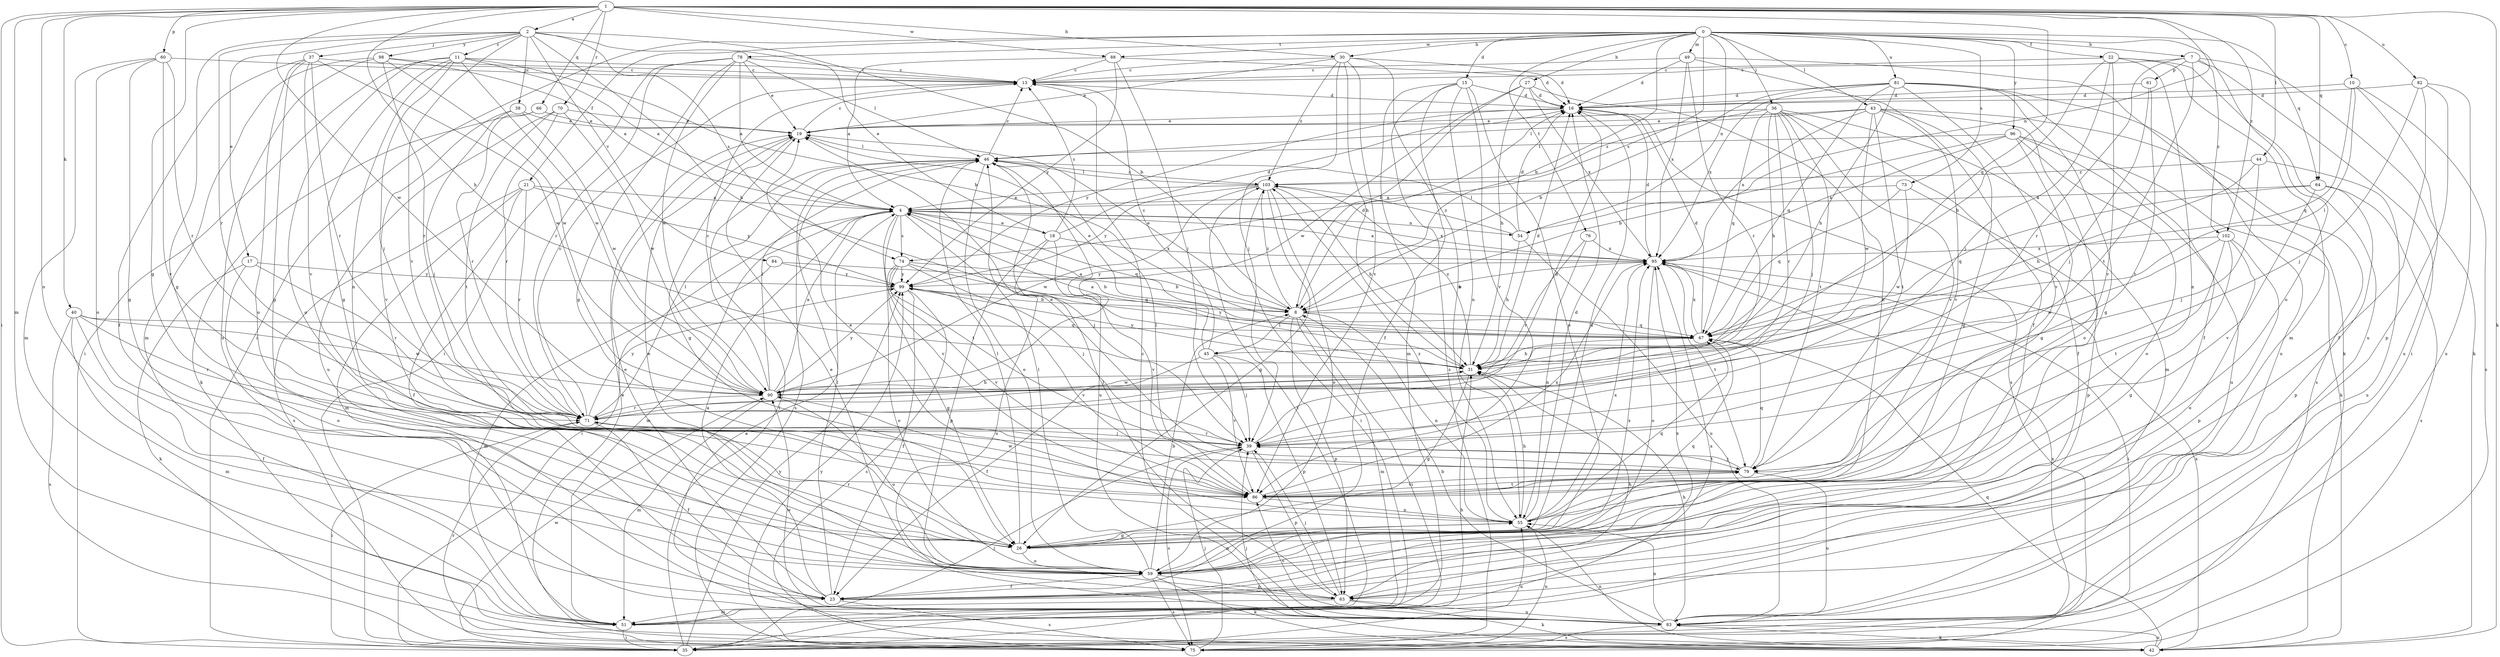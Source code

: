 strict digraph  {
0;
1;
2;
4;
7;
8;
10;
11;
13;
15;
16;
17;
18;
19;
21;
22;
23;
26;
27;
30;
31;
35;
36;
37;
38;
39;
40;
42;
43;
44;
45;
46;
49;
51;
54;
55;
59;
60;
61;
63;
64;
66;
67;
70;
71;
73;
74;
75;
76;
78;
79;
81;
82;
83;
84;
86;
88;
90;
95;
96;
98;
99;
102;
103;
0 -> 7  [label=b];
0 -> 8  [label=b];
0 -> 15  [label=d];
0 -> 21  [label=f];
0 -> 22  [label=f];
0 -> 27  [label=h];
0 -> 30  [label=h];
0 -> 35  [label=i];
0 -> 36  [label=j];
0 -> 43  [label=l];
0 -> 49  [label=m];
0 -> 54  [label=n];
0 -> 59  [label=o];
0 -> 64  [label=q];
0 -> 73  [label=s];
0 -> 74  [label=s];
0 -> 76  [label=t];
0 -> 78  [label=t];
0 -> 81  [label=u];
0 -> 88  [label=w];
0 -> 96  [label=y];
1 -> 2  [label=a];
1 -> 10  [label=c];
1 -> 26  [label=g];
1 -> 30  [label=h];
1 -> 31  [label=h];
1 -> 35  [label=i];
1 -> 40  [label=k];
1 -> 42  [label=k];
1 -> 44  [label=l];
1 -> 51  [label=m];
1 -> 54  [label=n];
1 -> 59  [label=o];
1 -> 60  [label=p];
1 -> 64  [label=q];
1 -> 66  [label=q];
1 -> 67  [label=q];
1 -> 70  [label=r];
1 -> 82  [label=u];
1 -> 88  [label=w];
1 -> 90  [label=w];
1 -> 102  [label=z];
2 -> 8  [label=b];
2 -> 11  [label=c];
2 -> 17  [label=e];
2 -> 18  [label=e];
2 -> 26  [label=g];
2 -> 31  [label=h];
2 -> 37  [label=j];
2 -> 38  [label=j];
2 -> 71  [label=r];
2 -> 74  [label=s];
2 -> 84  [label=v];
2 -> 86  [label=v];
2 -> 98  [label=y];
4 -> 18  [label=e];
4 -> 35  [label=i];
4 -> 39  [label=j];
4 -> 51  [label=m];
4 -> 54  [label=n];
4 -> 67  [label=q];
4 -> 74  [label=s];
4 -> 79  [label=t];
4 -> 86  [label=v];
4 -> 95  [label=x];
7 -> 13  [label=c];
7 -> 35  [label=i];
7 -> 42  [label=k];
7 -> 61  [label=p];
7 -> 71  [label=r];
7 -> 79  [label=t];
7 -> 102  [label=z];
8 -> 16  [label=d];
8 -> 19  [label=e];
8 -> 35  [label=i];
8 -> 45  [label=l];
8 -> 51  [label=m];
8 -> 55  [label=n];
8 -> 63  [label=p];
8 -> 67  [label=q];
8 -> 103  [label=z];
10 -> 16  [label=d];
10 -> 45  [label=l];
10 -> 67  [label=q];
10 -> 75  [label=s];
10 -> 83  [label=u];
11 -> 4  [label=a];
11 -> 8  [label=b];
11 -> 13  [label=c];
11 -> 26  [label=g];
11 -> 35  [label=i];
11 -> 39  [label=j];
11 -> 55  [label=n];
11 -> 59  [label=o];
11 -> 90  [label=w];
13 -> 16  [label=d];
15 -> 16  [label=d];
15 -> 23  [label=f];
15 -> 51  [label=m];
15 -> 55  [label=n];
15 -> 59  [label=o];
15 -> 75  [label=s];
15 -> 86  [label=v];
16 -> 19  [label=e];
16 -> 75  [label=s];
16 -> 99  [label=y];
17 -> 42  [label=k];
17 -> 59  [label=o];
17 -> 71  [label=r];
17 -> 99  [label=y];
18 -> 13  [label=c];
18 -> 16  [label=d];
18 -> 63  [label=p];
18 -> 83  [label=u];
18 -> 86  [label=v];
18 -> 95  [label=x];
19 -> 13  [label=c];
19 -> 26  [label=g];
19 -> 46  [label=l];
21 -> 4  [label=a];
21 -> 23  [label=f];
21 -> 51  [label=m];
21 -> 71  [label=r];
21 -> 75  [label=s];
21 -> 99  [label=y];
22 -> 13  [label=c];
22 -> 31  [label=h];
22 -> 39  [label=j];
22 -> 51  [label=m];
22 -> 55  [label=n];
22 -> 83  [label=u];
22 -> 86  [label=v];
23 -> 4  [label=a];
23 -> 19  [label=e];
23 -> 46  [label=l];
23 -> 75  [label=s];
23 -> 95  [label=x];
26 -> 16  [label=d];
26 -> 46  [label=l];
26 -> 59  [label=o];
26 -> 67  [label=q];
26 -> 71  [label=r];
27 -> 8  [label=b];
27 -> 16  [label=d];
27 -> 31  [label=h];
27 -> 55  [label=n];
27 -> 90  [label=w];
27 -> 95  [label=x];
30 -> 13  [label=c];
30 -> 16  [label=d];
30 -> 19  [label=e];
30 -> 31  [label=h];
30 -> 39  [label=j];
30 -> 55  [label=n];
30 -> 86  [label=v];
30 -> 103  [label=z];
31 -> 4  [label=a];
31 -> 16  [label=d];
31 -> 26  [label=g];
31 -> 90  [label=w];
31 -> 99  [label=y];
31 -> 103  [label=z];
35 -> 31  [label=h];
35 -> 39  [label=j];
35 -> 46  [label=l];
35 -> 55  [label=n];
35 -> 90  [label=w];
35 -> 95  [label=x];
35 -> 99  [label=y];
36 -> 19  [label=e];
36 -> 23  [label=f];
36 -> 31  [label=h];
36 -> 39  [label=j];
36 -> 51  [label=m];
36 -> 67  [label=q];
36 -> 71  [label=r];
36 -> 79  [label=t];
36 -> 86  [label=v];
36 -> 103  [label=z];
37 -> 13  [label=c];
37 -> 23  [label=f];
37 -> 26  [label=g];
37 -> 59  [label=o];
37 -> 71  [label=r];
37 -> 86  [label=v];
37 -> 90  [label=w];
38 -> 19  [label=e];
38 -> 39  [label=j];
38 -> 86  [label=v];
38 -> 90  [label=w];
39 -> 16  [label=d];
39 -> 63  [label=p];
39 -> 71  [label=r];
39 -> 75  [label=s];
39 -> 79  [label=t];
40 -> 23  [label=f];
40 -> 51  [label=m];
40 -> 67  [label=q];
40 -> 71  [label=r];
40 -> 75  [label=s];
40 -> 90  [label=w];
42 -> 4  [label=a];
42 -> 39  [label=j];
42 -> 55  [label=n];
42 -> 67  [label=q];
42 -> 83  [label=u];
42 -> 95  [label=x];
43 -> 19  [label=e];
43 -> 26  [label=g];
43 -> 46  [label=l];
43 -> 59  [label=o];
43 -> 75  [label=s];
43 -> 79  [label=t];
43 -> 86  [label=v];
43 -> 90  [label=w];
43 -> 95  [label=x];
44 -> 31  [label=h];
44 -> 39  [label=j];
44 -> 83  [label=u];
44 -> 103  [label=z];
45 -> 13  [label=c];
45 -> 19  [label=e];
45 -> 23  [label=f];
45 -> 39  [label=j];
45 -> 63  [label=p];
45 -> 86  [label=v];
46 -> 13  [label=c];
46 -> 59  [label=o];
46 -> 75  [label=s];
46 -> 83  [label=u];
46 -> 103  [label=z];
49 -> 13  [label=c];
49 -> 16  [label=d];
49 -> 23  [label=f];
49 -> 42  [label=k];
49 -> 71  [label=r];
49 -> 95  [label=x];
51 -> 35  [label=i];
51 -> 95  [label=x];
51 -> 103  [label=z];
54 -> 16  [label=d];
54 -> 31  [label=h];
54 -> 46  [label=l];
54 -> 83  [label=u];
54 -> 103  [label=z];
55 -> 16  [label=d];
55 -> 19  [label=e];
55 -> 26  [label=g];
55 -> 31  [label=h];
55 -> 67  [label=q];
55 -> 95  [label=x];
55 -> 103  [label=z];
59 -> 8  [label=b];
59 -> 19  [label=e];
59 -> 23  [label=f];
59 -> 42  [label=k];
59 -> 46  [label=l];
59 -> 55  [label=n];
59 -> 63  [label=p];
59 -> 75  [label=s];
59 -> 95  [label=x];
60 -> 13  [label=c];
60 -> 26  [label=g];
60 -> 51  [label=m];
60 -> 59  [label=o];
60 -> 71  [label=r];
60 -> 86  [label=v];
61 -> 16  [label=d];
61 -> 39  [label=j];
61 -> 79  [label=t];
63 -> 19  [label=e];
63 -> 31  [label=h];
63 -> 39  [label=j];
63 -> 42  [label=k];
63 -> 46  [label=l];
63 -> 51  [label=m];
63 -> 83  [label=u];
64 -> 4  [label=a];
64 -> 63  [label=p];
64 -> 67  [label=q];
64 -> 75  [label=s];
64 -> 86  [label=v];
66 -> 19  [label=e];
66 -> 42  [label=k];
66 -> 71  [label=r];
67 -> 4  [label=a];
67 -> 16  [label=d];
67 -> 31  [label=h];
67 -> 95  [label=x];
67 -> 99  [label=y];
70 -> 19  [label=e];
70 -> 71  [label=r];
70 -> 79  [label=t];
70 -> 83  [label=u];
70 -> 90  [label=w];
71 -> 13  [label=c];
71 -> 23  [label=f];
71 -> 35  [label=i];
71 -> 39  [label=j];
71 -> 46  [label=l];
71 -> 99  [label=y];
73 -> 4  [label=a];
73 -> 63  [label=p];
73 -> 67  [label=q];
73 -> 90  [label=w];
74 -> 8  [label=b];
74 -> 26  [label=g];
74 -> 39  [label=j];
74 -> 59  [label=o];
74 -> 67  [label=q];
74 -> 86  [label=v];
74 -> 99  [label=y];
75 -> 19  [label=e];
75 -> 39  [label=j];
75 -> 55  [label=n];
75 -> 71  [label=r];
75 -> 99  [label=y];
76 -> 55  [label=n];
76 -> 71  [label=r];
76 -> 95  [label=x];
78 -> 4  [label=a];
78 -> 13  [label=c];
78 -> 19  [label=e];
78 -> 26  [label=g];
78 -> 35  [label=i];
78 -> 46  [label=l];
78 -> 71  [label=r];
78 -> 90  [label=w];
79 -> 19  [label=e];
79 -> 39  [label=j];
79 -> 67  [label=q];
79 -> 83  [label=u];
79 -> 86  [label=v];
81 -> 8  [label=b];
81 -> 16  [label=d];
81 -> 23  [label=f];
81 -> 26  [label=g];
81 -> 31  [label=h];
81 -> 67  [label=q];
81 -> 83  [label=u];
81 -> 86  [label=v];
81 -> 95  [label=x];
82 -> 16  [label=d];
82 -> 23  [label=f];
82 -> 39  [label=j];
82 -> 63  [label=p];
82 -> 83  [label=u];
83 -> 8  [label=b];
83 -> 13  [label=c];
83 -> 31  [label=h];
83 -> 42  [label=k];
83 -> 55  [label=n];
83 -> 75  [label=s];
83 -> 86  [label=v];
83 -> 90  [label=w];
84 -> 8  [label=b];
84 -> 51  [label=m];
84 -> 99  [label=y];
86 -> 46  [label=l];
86 -> 55  [label=n];
86 -> 79  [label=t];
86 -> 90  [label=w];
86 -> 95  [label=x];
88 -> 4  [label=a];
88 -> 13  [label=c];
88 -> 16  [label=d];
88 -> 39  [label=j];
88 -> 99  [label=y];
90 -> 4  [label=a];
90 -> 13  [label=c];
90 -> 31  [label=h];
90 -> 46  [label=l];
90 -> 51  [label=m];
90 -> 59  [label=o];
90 -> 71  [label=r];
90 -> 99  [label=y];
95 -> 4  [label=a];
95 -> 8  [label=b];
95 -> 16  [label=d];
95 -> 35  [label=i];
95 -> 59  [label=o];
95 -> 79  [label=t];
95 -> 99  [label=y];
96 -> 8  [label=b];
96 -> 26  [label=g];
96 -> 42  [label=k];
96 -> 46  [label=l];
96 -> 59  [label=o];
96 -> 83  [label=u];
96 -> 95  [label=x];
98 -> 4  [label=a];
98 -> 13  [label=c];
98 -> 51  [label=m];
98 -> 71  [label=r];
98 -> 83  [label=u];
98 -> 90  [label=w];
99 -> 8  [label=b];
99 -> 23  [label=f];
99 -> 75  [label=s];
99 -> 86  [label=v];
102 -> 26  [label=g];
102 -> 59  [label=o];
102 -> 63  [label=p];
102 -> 79  [label=t];
102 -> 90  [label=w];
102 -> 95  [label=x];
103 -> 4  [label=a];
103 -> 26  [label=g];
103 -> 31  [label=h];
103 -> 35  [label=i];
103 -> 46  [label=l];
103 -> 59  [label=o];
103 -> 90  [label=w];
103 -> 99  [label=y];
}
